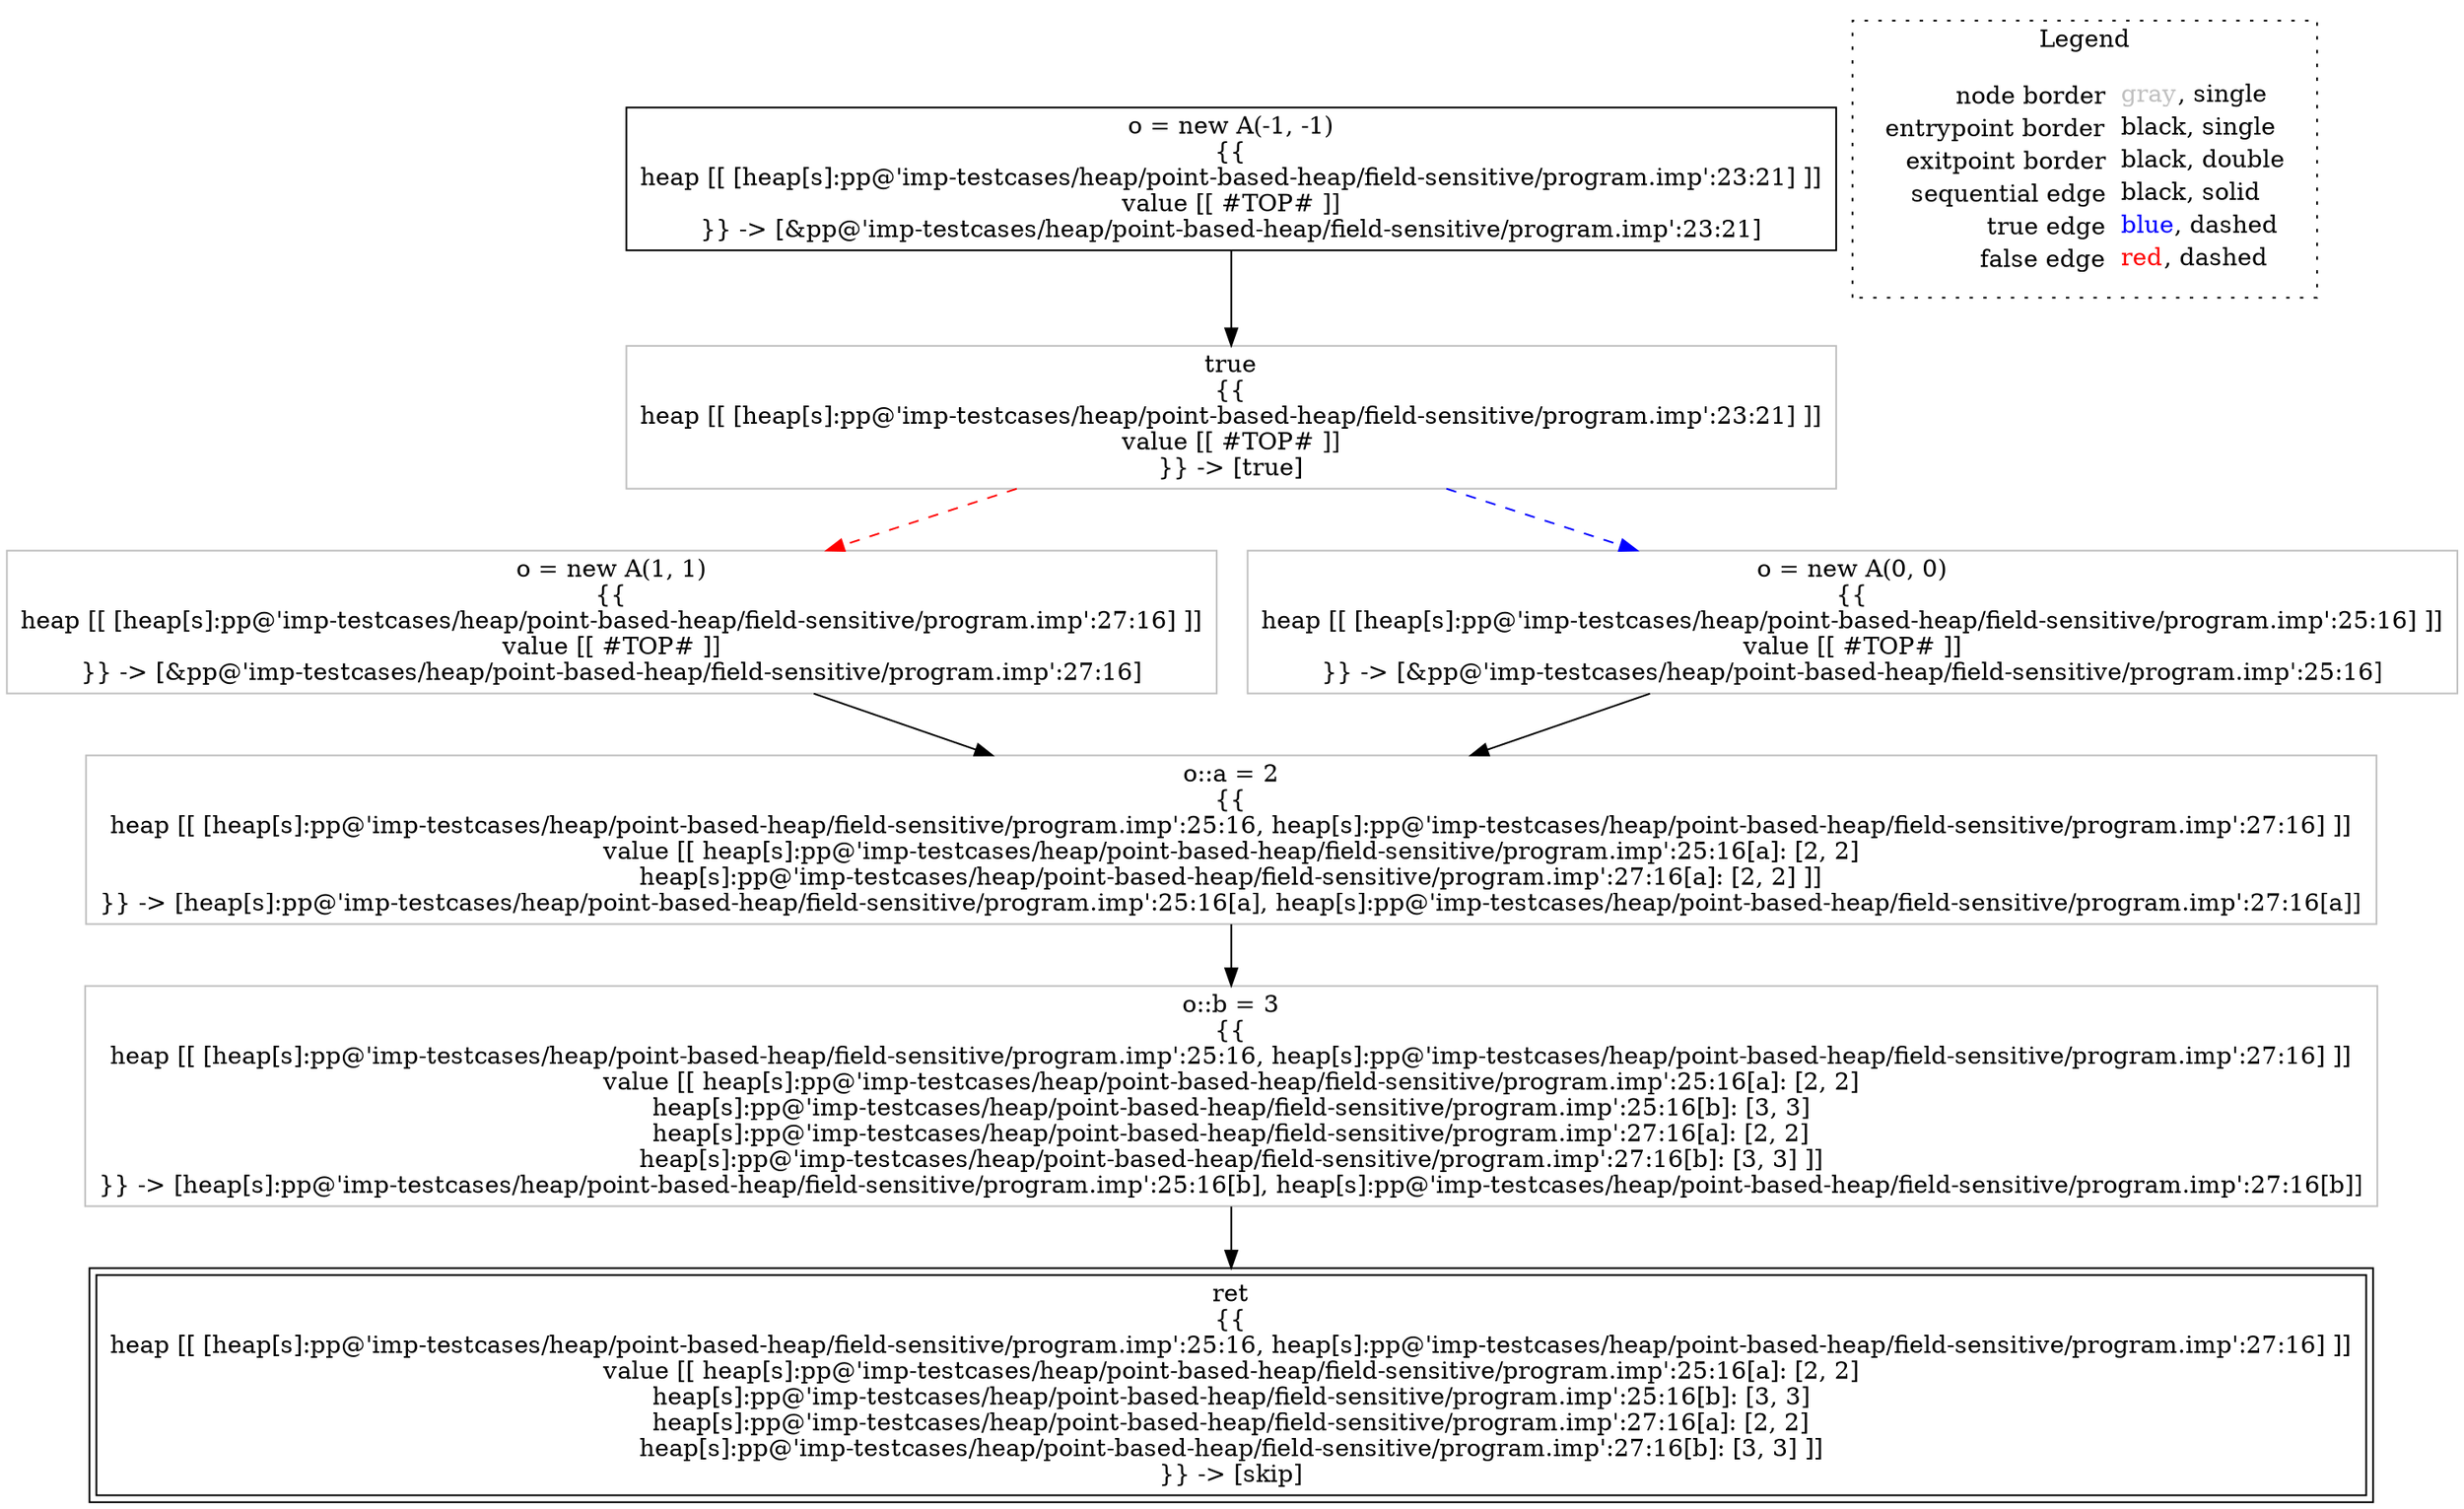 digraph {
	"node0" [shape="rect",color="black",label=<o = new A(-1, -1)<BR/>{{<BR/>heap [[ [heap[s]:pp@'imp-testcases/heap/point-based-heap/field-sensitive/program.imp':23:21] ]]<BR/>value [[ #TOP# ]]<BR/>}} -&gt; [&amp;pp@'imp-testcases/heap/point-based-heap/field-sensitive/program.imp':23:21]>];
	"node1" [shape="rect",color="gray",label=<o::a = 2<BR/>{{<BR/>heap [[ [heap[s]:pp@'imp-testcases/heap/point-based-heap/field-sensitive/program.imp':25:16, heap[s]:pp@'imp-testcases/heap/point-based-heap/field-sensitive/program.imp':27:16] ]]<BR/>value [[ heap[s]:pp@'imp-testcases/heap/point-based-heap/field-sensitive/program.imp':25:16[a]: [2, 2]<BR/>heap[s]:pp@'imp-testcases/heap/point-based-heap/field-sensitive/program.imp':27:16[a]: [2, 2] ]]<BR/>}} -&gt; [heap[s]:pp@'imp-testcases/heap/point-based-heap/field-sensitive/program.imp':25:16[a], heap[s]:pp@'imp-testcases/heap/point-based-heap/field-sensitive/program.imp':27:16[a]]>];
	"node2" [shape="rect",color="gray",label=<o::b = 3<BR/>{{<BR/>heap [[ [heap[s]:pp@'imp-testcases/heap/point-based-heap/field-sensitive/program.imp':25:16, heap[s]:pp@'imp-testcases/heap/point-based-heap/field-sensitive/program.imp':27:16] ]]<BR/>value [[ heap[s]:pp@'imp-testcases/heap/point-based-heap/field-sensitive/program.imp':25:16[a]: [2, 2]<BR/>heap[s]:pp@'imp-testcases/heap/point-based-heap/field-sensitive/program.imp':25:16[b]: [3, 3]<BR/>heap[s]:pp@'imp-testcases/heap/point-based-heap/field-sensitive/program.imp':27:16[a]: [2, 2]<BR/>heap[s]:pp@'imp-testcases/heap/point-based-heap/field-sensitive/program.imp':27:16[b]: [3, 3] ]]<BR/>}} -&gt; [heap[s]:pp@'imp-testcases/heap/point-based-heap/field-sensitive/program.imp':25:16[b], heap[s]:pp@'imp-testcases/heap/point-based-heap/field-sensitive/program.imp':27:16[b]]>];
	"node3" [shape="rect",color="gray",label=<true<BR/>{{<BR/>heap [[ [heap[s]:pp@'imp-testcases/heap/point-based-heap/field-sensitive/program.imp':23:21] ]]<BR/>value [[ #TOP# ]]<BR/>}} -&gt; [true]>];
	"node4" [shape="rect",color="gray",label=<o = new A(1, 1)<BR/>{{<BR/>heap [[ [heap[s]:pp@'imp-testcases/heap/point-based-heap/field-sensitive/program.imp':27:16] ]]<BR/>value [[ #TOP# ]]<BR/>}} -&gt; [&amp;pp@'imp-testcases/heap/point-based-heap/field-sensitive/program.imp':27:16]>];
	"node5" [shape="rect",color="black",peripheries="2",label=<ret<BR/>{{<BR/>heap [[ [heap[s]:pp@'imp-testcases/heap/point-based-heap/field-sensitive/program.imp':25:16, heap[s]:pp@'imp-testcases/heap/point-based-heap/field-sensitive/program.imp':27:16] ]]<BR/>value [[ heap[s]:pp@'imp-testcases/heap/point-based-heap/field-sensitive/program.imp':25:16[a]: [2, 2]<BR/>heap[s]:pp@'imp-testcases/heap/point-based-heap/field-sensitive/program.imp':25:16[b]: [3, 3]<BR/>heap[s]:pp@'imp-testcases/heap/point-based-heap/field-sensitive/program.imp':27:16[a]: [2, 2]<BR/>heap[s]:pp@'imp-testcases/heap/point-based-heap/field-sensitive/program.imp':27:16[b]: [3, 3] ]]<BR/>}} -&gt; [skip]>];
	"node6" [shape="rect",color="gray",label=<o = new A(0, 0)<BR/>{{<BR/>heap [[ [heap[s]:pp@'imp-testcases/heap/point-based-heap/field-sensitive/program.imp':25:16] ]]<BR/>value [[ #TOP# ]]<BR/>}} -&gt; [&amp;pp@'imp-testcases/heap/point-based-heap/field-sensitive/program.imp':25:16]>];
	"node0" -> "node3" [color="black"];
	"node1" -> "node2" [color="black"];
	"node2" -> "node5" [color="black"];
	"node3" -> "node4" [color="red",style="dashed"];
	"node3" -> "node6" [color="blue",style="dashed"];
	"node4" -> "node1" [color="black"];
	"node6" -> "node1" [color="black"];
subgraph cluster_legend {
	label="Legend";
	style=dotted;
	node [shape=plaintext];
	"legend" [label=<<table border="0" cellpadding="2" cellspacing="0" cellborder="0"><tr><td align="right">node border&nbsp;</td><td align="left"><font color="gray">gray</font>, single</td></tr><tr><td align="right">entrypoint border&nbsp;</td><td align="left"><font color="black">black</font>, single</td></tr><tr><td align="right">exitpoint border&nbsp;</td><td align="left"><font color="black">black</font>, double</td></tr><tr><td align="right">sequential edge&nbsp;</td><td align="left"><font color="black">black</font>, solid</td></tr><tr><td align="right">true edge&nbsp;</td><td align="left"><font color="blue">blue</font>, dashed</td></tr><tr><td align="right">false edge&nbsp;</td><td align="left"><font color="red">red</font>, dashed</td></tr></table>>];
}

}
